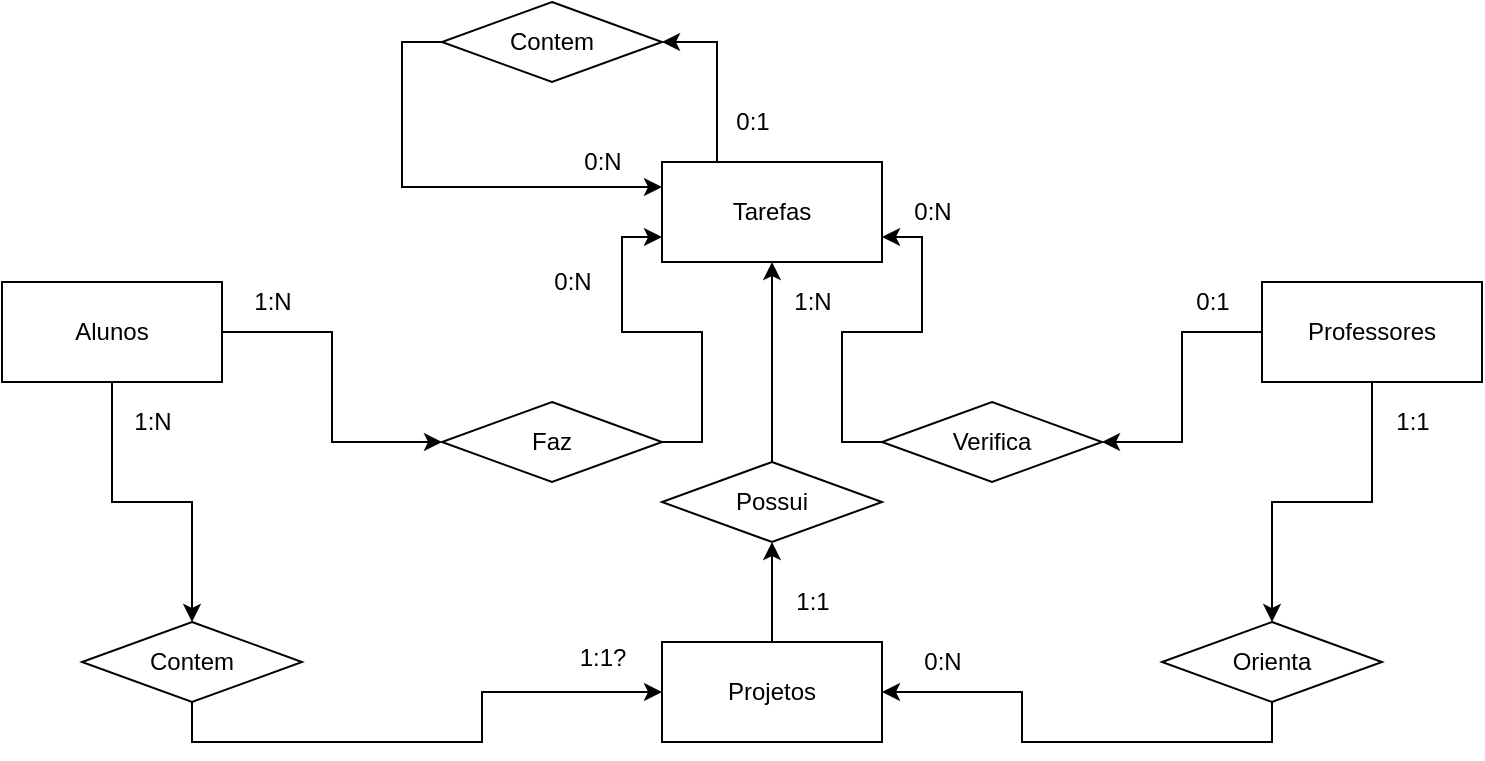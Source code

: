 <mxfile version="12.9.2" type="github"><diagram id="1mysd53Gnd4nTqjyurCx" name="Page-1"><mxGraphModel dx="868" dy="1592" grid="1" gridSize="10" guides="1" tooltips="1" connect="1" arrows="1" fold="1" page="1" pageScale="1" pageWidth="850" pageHeight="1100" math="0" shadow="0"><root><mxCell id="0"/><mxCell id="1" parent="0"/><mxCell id="kd50eOP3ocVIhUrG3reN-30" style="edgeStyle=orthogonalEdgeStyle;rounded=0;orthogonalLoop=1;jettySize=auto;html=1;exitX=0.5;exitY=0;exitDx=0;exitDy=0;entryX=0.5;entryY=1;entryDx=0;entryDy=0;" parent="1" source="kd50eOP3ocVIhUrG3reN-1" target="kd50eOP3ocVIhUrG3reN-29" edge="1"><mxGeometry relative="1" as="geometry"/></mxCell><mxCell id="kd50eOP3ocVIhUrG3reN-1" value="Projetos" style="rounded=0;whiteSpace=wrap;html=1;" parent="1" vertex="1"><mxGeometry x="410" y="300" width="110" height="50" as="geometry"/></mxCell><mxCell id="kd50eOP3ocVIhUrG3reN-24" style="edgeStyle=orthogonalEdgeStyle;rounded=0;orthogonalLoop=1;jettySize=auto;html=1;exitX=0.5;exitY=1;exitDx=0;exitDy=0;entryX=0.5;entryY=0;entryDx=0;entryDy=0;" parent="1" source="kd50eOP3ocVIhUrG3reN-3" target="kd50eOP3ocVIhUrG3reN-23" edge="1"><mxGeometry relative="1" as="geometry"><mxPoint x="235" y="190" as="targetPoint"/></mxGeometry></mxCell><mxCell id="kd50eOP3ocVIhUrG3reN-42" style="edgeStyle=orthogonalEdgeStyle;rounded=0;orthogonalLoop=1;jettySize=auto;html=1;exitX=1;exitY=0.5;exitDx=0;exitDy=0;entryX=0;entryY=0.5;entryDx=0;entryDy=0;" parent="1" source="kd50eOP3ocVIhUrG3reN-3" target="kd50eOP3ocVIhUrG3reN-39" edge="1"><mxGeometry relative="1" as="geometry"/></mxCell><mxCell id="kd50eOP3ocVIhUrG3reN-3" value="Alunos" style="rounded=0;whiteSpace=wrap;html=1;" parent="1" vertex="1"><mxGeometry x="80" y="120" width="110" height="50" as="geometry"/></mxCell><mxCell id="kd50eOP3ocVIhUrG3reN-21" style="edgeStyle=orthogonalEdgeStyle;rounded=0;orthogonalLoop=1;jettySize=auto;html=1;exitX=0.5;exitY=1;exitDx=0;exitDy=0;entryX=0.5;entryY=0;entryDx=0;entryDy=0;" parent="1" source="kd50eOP3ocVIhUrG3reN-4" target="kd50eOP3ocVIhUrG3reN-20" edge="1"><mxGeometry relative="1" as="geometry"><mxPoint x="775" y="180" as="sourcePoint"/></mxGeometry></mxCell><mxCell id="kd50eOP3ocVIhUrG3reN-41" style="edgeStyle=orthogonalEdgeStyle;rounded=0;orthogonalLoop=1;jettySize=auto;html=1;exitX=0;exitY=0.5;exitDx=0;exitDy=0;entryX=1;entryY=0.5;entryDx=0;entryDy=0;" parent="1" source="kd50eOP3ocVIhUrG3reN-4" target="kd50eOP3ocVIhUrG3reN-40" edge="1"><mxGeometry relative="1" as="geometry"/></mxCell><mxCell id="kd50eOP3ocVIhUrG3reN-4" value="Professores" style="rounded=0;whiteSpace=wrap;html=1;" parent="1" vertex="1"><mxGeometry x="710" y="120" width="110" height="50" as="geometry"/></mxCell><mxCell id="kd50eOP3ocVIhUrG3reN-15" value="" style="group" parent="1" vertex="1" connectable="0"><mxGeometry x="410" y="60" width="110" height="50" as="geometry"/></mxCell><mxCell id="kd50eOP3ocVIhUrG3reN-16" value="Tarefas" style="rounded=0;whiteSpace=wrap;html=1;" parent="kd50eOP3ocVIhUrG3reN-15" vertex="1"><mxGeometry width="110" height="50" as="geometry"/></mxCell><mxCell id="kd50eOP3ocVIhUrG3reN-22" style="edgeStyle=orthogonalEdgeStyle;rounded=0;orthogonalLoop=1;jettySize=auto;html=1;exitX=0.5;exitY=1;exitDx=0;exitDy=0;entryX=1;entryY=0.5;entryDx=0;entryDy=0;" parent="1" source="kd50eOP3ocVIhUrG3reN-20" target="kd50eOP3ocVIhUrG3reN-1" edge="1"><mxGeometry relative="1" as="geometry"/></mxCell><mxCell id="kd50eOP3ocVIhUrG3reN-20" value="Orienta" style="rhombus;whiteSpace=wrap;html=1;" parent="1" vertex="1"><mxGeometry x="660" y="290" width="110" height="40" as="geometry"/></mxCell><mxCell id="kd50eOP3ocVIhUrG3reN-25" style="edgeStyle=orthogonalEdgeStyle;rounded=0;orthogonalLoop=1;jettySize=auto;html=1;exitX=0.5;exitY=1;exitDx=0;exitDy=0;entryX=0;entryY=0.5;entryDx=0;entryDy=0;" parent="1" source="kd50eOP3ocVIhUrG3reN-23" target="kd50eOP3ocVIhUrG3reN-1" edge="1"><mxGeometry relative="1" as="geometry"/></mxCell><mxCell id="kd50eOP3ocVIhUrG3reN-23" value="Contem" style="rhombus;whiteSpace=wrap;html=1;" parent="1" vertex="1"><mxGeometry x="120" y="290" width="110" height="40" as="geometry"/></mxCell><mxCell id="kd50eOP3ocVIhUrG3reN-31" style="edgeStyle=orthogonalEdgeStyle;rounded=0;orthogonalLoop=1;jettySize=auto;html=1;exitX=0.5;exitY=0;exitDx=0;exitDy=0;entryX=0.5;entryY=1;entryDx=0;entryDy=0;" parent="1" source="kd50eOP3ocVIhUrG3reN-29" target="kd50eOP3ocVIhUrG3reN-16" edge="1"><mxGeometry relative="1" as="geometry"><mxPoint x="465" y="130" as="targetPoint"/></mxGeometry></mxCell><mxCell id="kd50eOP3ocVIhUrG3reN-29" value="Possui" style="rhombus;whiteSpace=wrap;html=1;" parent="1" vertex="1"><mxGeometry x="410" y="210" width="110" height="40" as="geometry"/></mxCell><mxCell id="kd50eOP3ocVIhUrG3reN-37" style="edgeStyle=orthogonalEdgeStyle;rounded=0;orthogonalLoop=1;jettySize=auto;html=1;exitX=0;exitY=0.5;exitDx=0;exitDy=0;entryX=0;entryY=0.25;entryDx=0;entryDy=0;" parent="1" source="kd50eOP3ocVIhUrG3reN-33" target="kd50eOP3ocVIhUrG3reN-16" edge="1"><mxGeometry relative="1" as="geometry"/></mxCell><mxCell id="kd50eOP3ocVIhUrG3reN-33" value="Contem" style="rhombus;whiteSpace=wrap;html=1;" parent="1" vertex="1"><mxGeometry x="300" y="-20" width="110" height="40" as="geometry"/></mxCell><mxCell id="kd50eOP3ocVIhUrG3reN-43" style="edgeStyle=orthogonalEdgeStyle;rounded=0;orthogonalLoop=1;jettySize=auto;html=1;exitX=1;exitY=0.5;exitDx=0;exitDy=0;entryX=0;entryY=0.75;entryDx=0;entryDy=0;" parent="1" source="kd50eOP3ocVIhUrG3reN-39" target="kd50eOP3ocVIhUrG3reN-16" edge="1"><mxGeometry relative="1" as="geometry"><mxPoint x="410" y="120" as="targetPoint"/></mxGeometry></mxCell><mxCell id="kd50eOP3ocVIhUrG3reN-39" value="Faz" style="rhombus;whiteSpace=wrap;html=1;" parent="1" vertex="1"><mxGeometry x="300" y="180" width="110" height="40" as="geometry"/></mxCell><mxCell id="kd50eOP3ocVIhUrG3reN-44" style="edgeStyle=orthogonalEdgeStyle;rounded=0;orthogonalLoop=1;jettySize=auto;html=1;exitX=0;exitY=0.5;exitDx=0;exitDy=0;entryX=1;entryY=0.75;entryDx=0;entryDy=0;" parent="1" source="kd50eOP3ocVIhUrG3reN-40" target="kd50eOP3ocVIhUrG3reN-16" edge="1"><mxGeometry relative="1" as="geometry"/></mxCell><mxCell id="kd50eOP3ocVIhUrG3reN-40" value="Verifica" style="rhombus;whiteSpace=wrap;html=1;" parent="1" vertex="1"><mxGeometry x="520" y="180" width="110" height="40" as="geometry"/></mxCell><mxCell id="wgPbf9IUGAWArEAMorVR-1" value="0:N" style="text;html=1;align=center;verticalAlign=middle;resizable=0;points=[];autosize=1;" vertex="1" parent="1"><mxGeometry x="535" y="300" width="30" height="20" as="geometry"/></mxCell><mxCell id="wgPbf9IUGAWArEAMorVR-2" value="1:1" style="text;html=1;align=center;verticalAlign=middle;resizable=0;points=[];autosize=1;" vertex="1" parent="1"><mxGeometry x="770" y="180" width="30" height="20" as="geometry"/></mxCell><mxCell id="wgPbf9IUGAWArEAMorVR-6" value="1:N" style="text;html=1;align=center;verticalAlign=middle;resizable=0;points=[];autosize=1;" vertex="1" parent="1"><mxGeometry x="470" y="120" width="30" height="20" as="geometry"/></mxCell><mxCell id="wgPbf9IUGAWArEAMorVR-8" value="1:1" style="text;html=1;align=center;verticalAlign=middle;resizable=0;points=[];autosize=1;" vertex="1" parent="1"><mxGeometry x="470" y="270" width="30" height="20" as="geometry"/></mxCell><mxCell id="wgPbf9IUGAWArEAMorVR-9" value="0:N" style="text;html=1;align=center;verticalAlign=middle;resizable=0;points=[];autosize=1;" vertex="1" parent="1"><mxGeometry x="530" y="75" width="30" height="20" as="geometry"/></mxCell><mxCell id="wgPbf9IUGAWArEAMorVR-10" value="0:1" style="text;html=1;align=center;verticalAlign=middle;resizable=0;points=[];autosize=1;" vertex="1" parent="1"><mxGeometry x="670" y="120" width="30" height="20" as="geometry"/></mxCell><mxCell id="wgPbf9IUGAWArEAMorVR-15" value="1:N" style="text;html=1;align=center;verticalAlign=middle;resizable=0;points=[];autosize=1;" vertex="1" parent="1"><mxGeometry x="140" y="180" width="30" height="20" as="geometry"/></mxCell><mxCell id="wgPbf9IUGAWArEAMorVR-16" value="1:1?" style="text;html=1;align=center;verticalAlign=middle;resizable=0;points=[];autosize=1;" vertex="1" parent="1"><mxGeometry x="360" y="298" width="40" height="20" as="geometry"/></mxCell><mxCell id="wgPbf9IUGAWArEAMorVR-18" value="0:N" style="text;html=1;align=center;verticalAlign=middle;resizable=0;points=[];autosize=1;" vertex="1" parent="1"><mxGeometry x="350" y="110" width="30" height="20" as="geometry"/></mxCell><mxCell id="wgPbf9IUGAWArEAMorVR-19" value="1:N" style="text;html=1;align=center;verticalAlign=middle;resizable=0;points=[];autosize=1;" vertex="1" parent="1"><mxGeometry x="200" y="120" width="30" height="20" as="geometry"/></mxCell><mxCell id="wgPbf9IUGAWArEAMorVR-21" value="0:N" style="text;html=1;align=center;verticalAlign=middle;resizable=0;points=[];autosize=1;" vertex="1" parent="1"><mxGeometry x="365" y="50" width="30" height="20" as="geometry"/></mxCell><mxCell id="wgPbf9IUGAWArEAMorVR-25" value="0:1" style="text;html=1;align=center;verticalAlign=middle;resizable=0;points=[];autosize=1;" vertex="1" parent="1"><mxGeometry x="440" y="30" width="30" height="20" as="geometry"/></mxCell><mxCell id="wgPbf9IUGAWArEAMorVR-26" style="edgeStyle=orthogonalEdgeStyle;rounded=0;orthogonalLoop=1;jettySize=auto;html=1;exitX=0.25;exitY=0;exitDx=0;exitDy=0;entryX=1;entryY=0.5;entryDx=0;entryDy=0;" edge="1" parent="1" source="kd50eOP3ocVIhUrG3reN-16" target="kd50eOP3ocVIhUrG3reN-33"><mxGeometry relative="1" as="geometry"/></mxCell></root></mxGraphModel></diagram></mxfile>